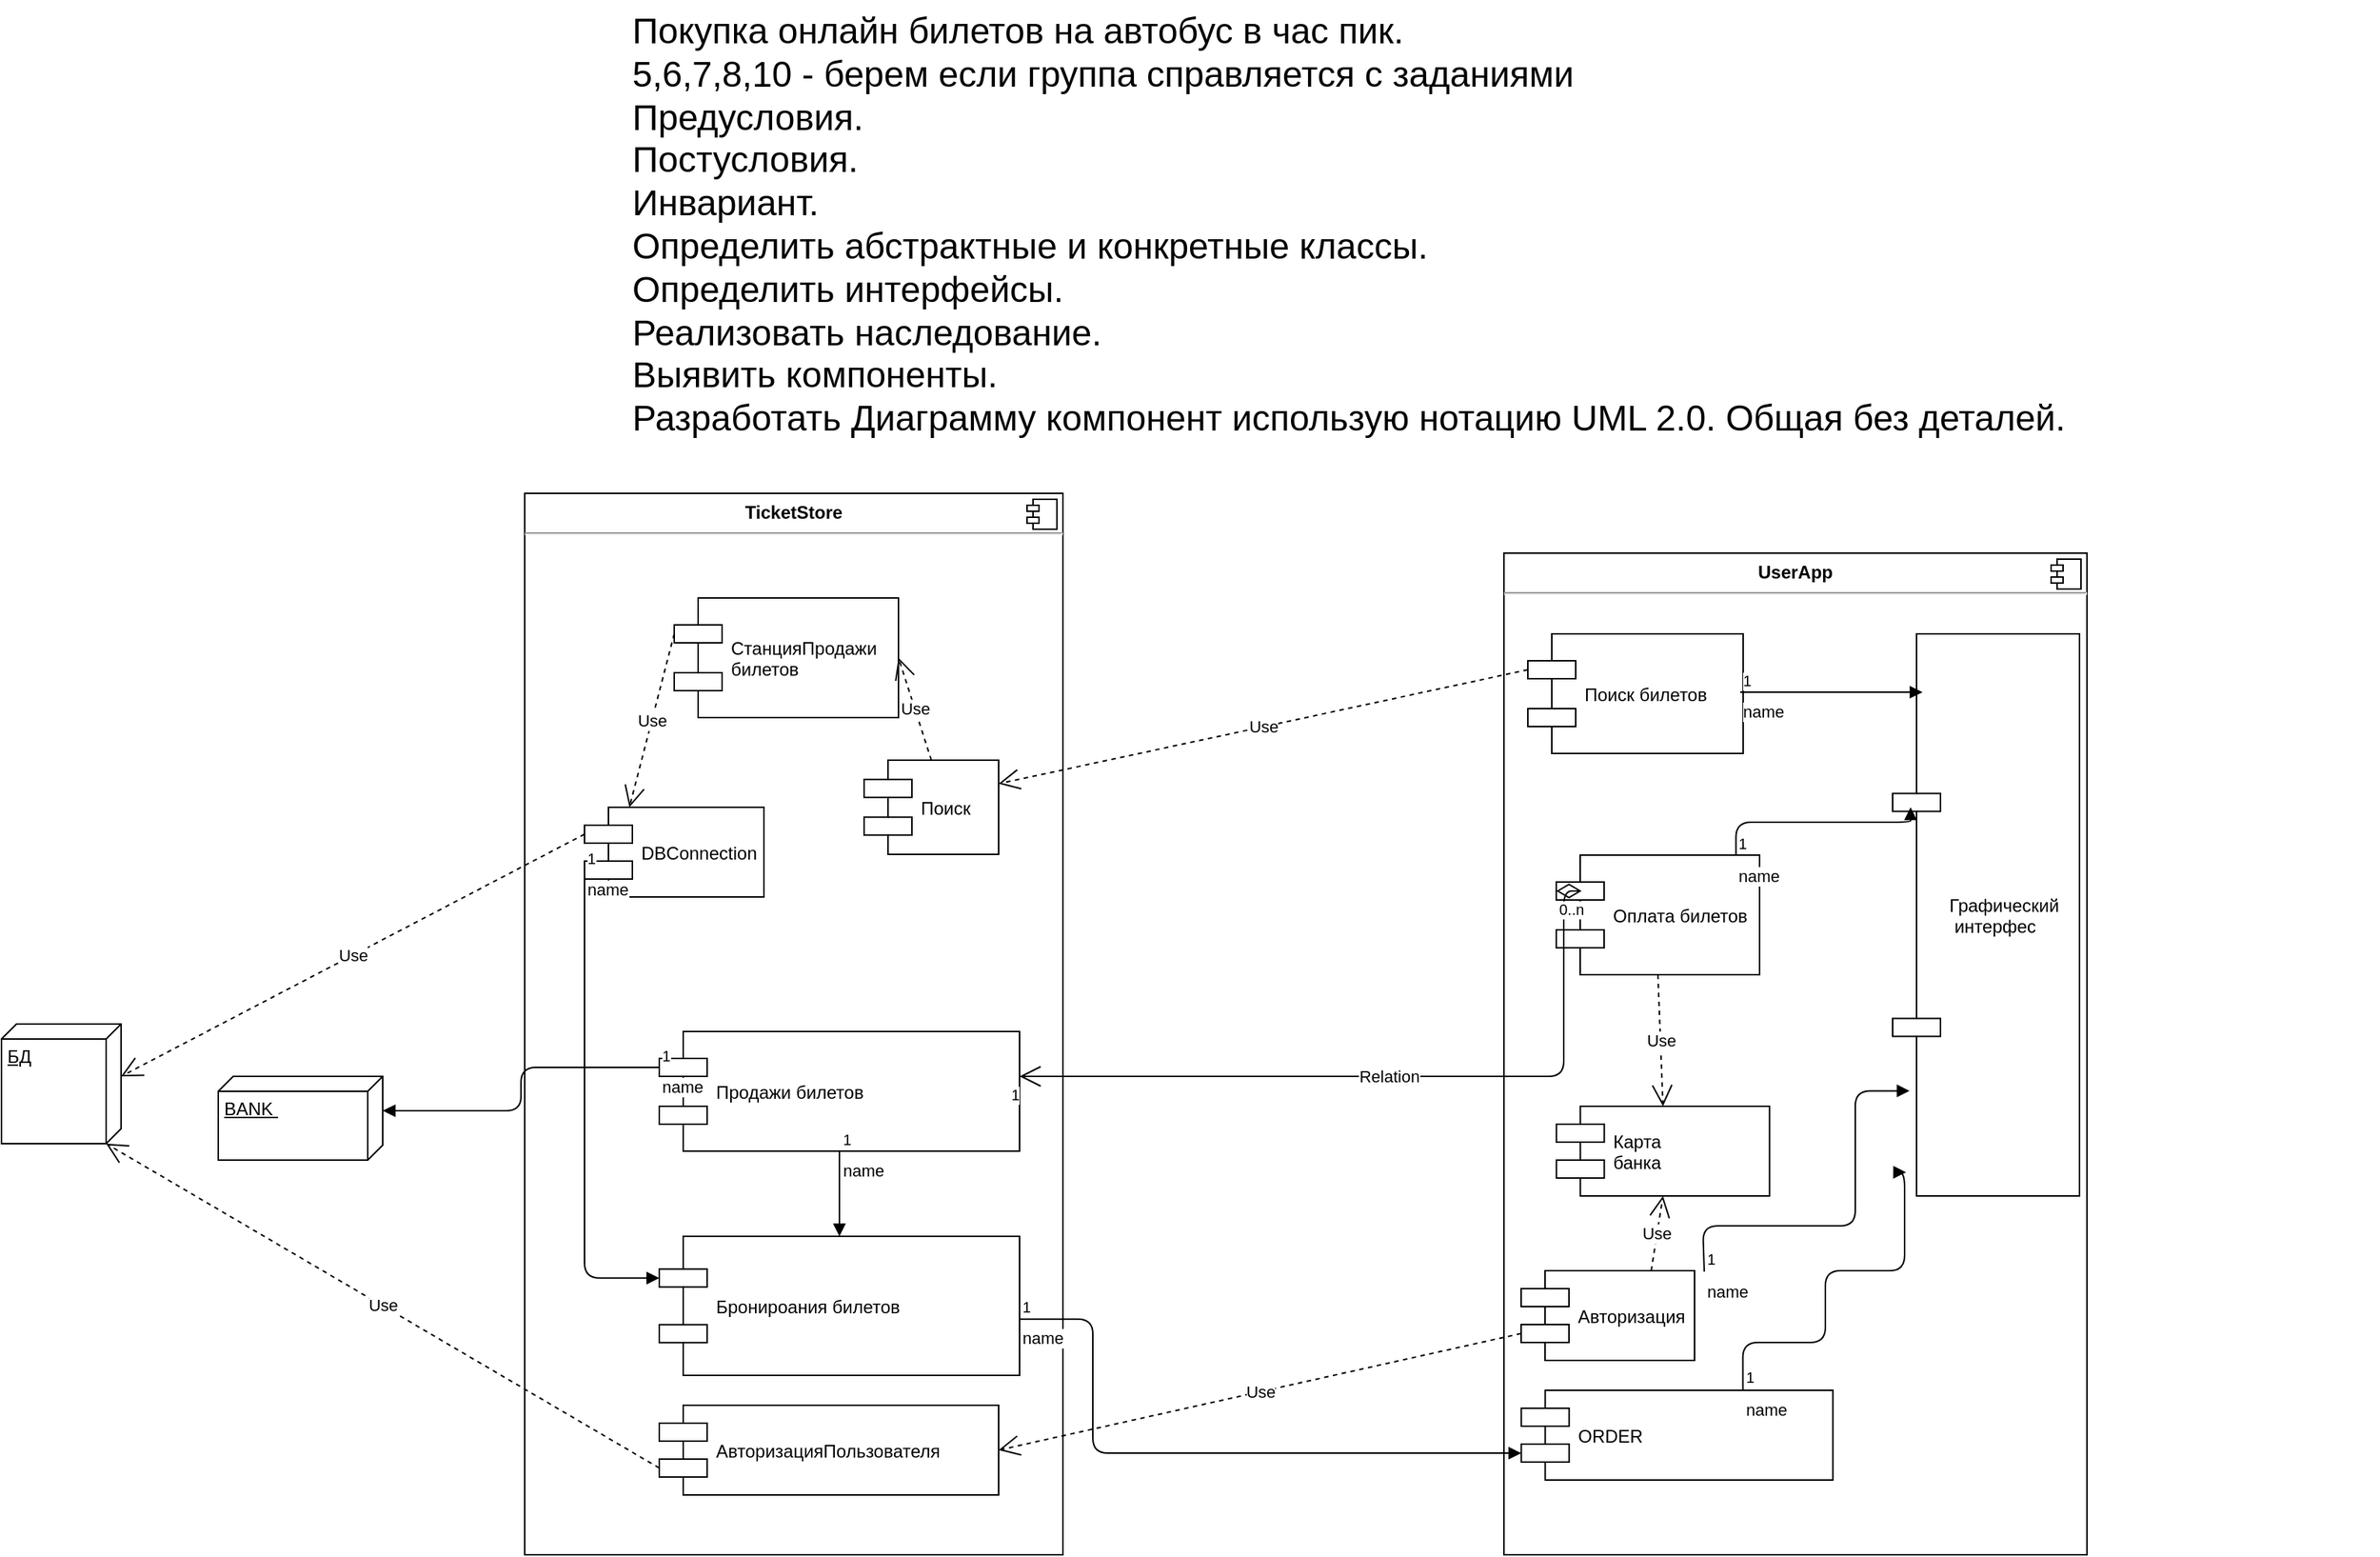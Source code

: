 <mxfile version="12.1.3" type="device" pages="1"><diagram name="Page-1" id="b5b7bab2-c9e2-2cf4-8b2a-24fd1a2a6d21"><mxGraphModel dx="2240" dy="807" grid="1" gridSize="10" guides="1" tooltips="1" connect="1" arrows="1" fold="1" page="1" pageScale="1" pageWidth="827" pageHeight="1169" background="#ffffff" math="0" shadow="0"><root><mxCell id="0"/><mxCell id="1" parent="0"/><mxCell id="lp11g8tH17bfqcsoZ9mv-1" value="&lt;div&gt;&lt;span style=&quot;font-size: 24px&quot;&gt;Покупка онлайн билетов на автобус в час пик.&lt;/span&gt;&lt;/div&gt;&lt;div&gt;&lt;span style=&quot;font-size: 24px&quot;&gt;5,6,7,8,10 - берем если группа справляется с заданиями&lt;/span&gt;&lt;/div&gt;&lt;div&gt;&lt;span style=&quot;font-size: 24px&quot;&gt;Предусловия.&lt;/span&gt;&lt;/div&gt;&lt;div&gt;&lt;span style=&quot;font-size: 24px&quot;&gt;Постусловия.&lt;/span&gt;&lt;/div&gt;&lt;div&gt;&lt;span style=&quot;font-size: 24px&quot;&gt;Инвариант.&lt;/span&gt;&lt;/div&gt;&lt;div&gt;&lt;span style=&quot;font-size: 24px&quot;&gt;Определить абстрактные и конкретные классы.&lt;/span&gt;&lt;/div&gt;&lt;div&gt;&lt;span style=&quot;font-size: 24px&quot;&gt;Определить интерфейсы.&lt;/span&gt;&lt;/div&gt;&lt;div&gt;&lt;span style=&quot;font-size: 24px&quot;&gt;Реализовать наследование.&lt;/span&gt;&lt;/div&gt;&lt;div&gt;&lt;span style=&quot;font-size: 24px&quot;&gt;Выявить компоненты.&lt;/span&gt;&lt;/div&gt;&lt;div&gt;&lt;span style=&quot;font-size: 24px&quot;&gt;Разработать Диаграмму компонент использую нотацию UML 2.0. Общая без деталей.&lt;/span&gt;&lt;/div&gt;&lt;div&gt;&lt;br&gt;&lt;/div&gt;" style="text;html=1;" vertex="1" parent="1"><mxGeometry x="10" y="30" width="1170" height="160" as="geometry"/></mxCell><mxCell id="lp11g8tH17bfqcsoZ9mv-28" value="&lt;p style=&quot;margin: 0px ; margin-top: 6px ; text-align: center&quot;&gt;&lt;b&gt;TicketStore&lt;/b&gt;&lt;/p&gt;&lt;hr&gt;&lt;p style=&quot;margin: 0px ; margin-left: 8px&quot;&gt;&lt;br&gt;&lt;/p&gt;" style="align=left;overflow=fill;html=1;" vertex="1" parent="1"><mxGeometry x="-60" y="360" width="360" height="710" as="geometry"/></mxCell><mxCell id="lp11g8tH17bfqcsoZ9mv-29" value="" style="shape=component;jettyWidth=8;jettyHeight=4;" vertex="1" parent="lp11g8tH17bfqcsoZ9mv-28"><mxGeometry x="1" width="20" height="20" relative="1" as="geometry"><mxPoint x="-24" y="4" as="offset"/></mxGeometry></mxCell><mxCell id="lp11g8tH17bfqcsoZ9mv-32" value="СтанцияПродажи&#10;билетов" style="shape=component;align=left;spacingLeft=36;" vertex="1" parent="lp11g8tH17bfqcsoZ9mv-28"><mxGeometry x="100" y="70" width="150" height="80" as="geometry"/></mxCell><mxCell id="lp11g8tH17bfqcsoZ9mv-33" value="Продажи билетов" style="shape=component;align=left;spacingLeft=36;" vertex="1" parent="lp11g8tH17bfqcsoZ9mv-28"><mxGeometry x="90" y="360" width="241" height="80" as="geometry"/></mxCell><mxCell id="lp11g8tH17bfqcsoZ9mv-34" value="Бронироания билетов" style="shape=component;align=left;spacingLeft=36;" vertex="1" parent="lp11g8tH17bfqcsoZ9mv-28"><mxGeometry x="90" y="497" width="241" height="93" as="geometry"/></mxCell><mxCell id="lp11g8tH17bfqcsoZ9mv-50" value="name" style="endArrow=block;endFill=1;html=1;edgeStyle=orthogonalEdgeStyle;align=left;verticalAlign=top;exitX=0.5;exitY=1;exitDx=0;exitDy=0;entryX=0.5;entryY=0;entryDx=0;entryDy=0;" edge="1" parent="lp11g8tH17bfqcsoZ9mv-28" source="lp11g8tH17bfqcsoZ9mv-33" target="lp11g8tH17bfqcsoZ9mv-34"><mxGeometry x="-1" relative="1" as="geometry"><mxPoint x="201.6" y="468.6" as="sourcePoint"/><mxPoint x="403.2" y="468.6" as="targetPoint"/></mxGeometry></mxCell><mxCell id="lp11g8tH17bfqcsoZ9mv-51" value="1" style="resizable=0;html=1;align=left;verticalAlign=bottom;labelBackgroundColor=#ffffff;fontSize=10;" connectable="0" vertex="1" parent="lp11g8tH17bfqcsoZ9mv-50"><mxGeometry x="-1" relative="1" as="geometry"/></mxCell><mxCell id="lp11g8tH17bfqcsoZ9mv-53" value="АвторизацияПользователя" style="shape=component;align=left;spacingLeft=36;" vertex="1" parent="lp11g8tH17bfqcsoZ9mv-28"><mxGeometry x="90" y="610" width="227" height="60" as="geometry"/></mxCell><mxCell id="lp11g8tH17bfqcsoZ9mv-66" value="DBConnection" style="shape=component;align=left;spacingLeft=36;" vertex="1" parent="lp11g8tH17bfqcsoZ9mv-28"><mxGeometry x="40" y="210" width="120" height="60" as="geometry"/></mxCell><mxCell id="lp11g8tH17bfqcsoZ9mv-65" value="Use" style="endArrow=open;endSize=12;dashed=1;html=1;exitX=0;exitY=0.3;exitDx=0;exitDy=0;entryX=0.25;entryY=0;entryDx=0;entryDy=0;" edge="1" parent="lp11g8tH17bfqcsoZ9mv-28" source="lp11g8tH17bfqcsoZ9mv-32" target="lp11g8tH17bfqcsoZ9mv-66"><mxGeometry width="160" relative="1" as="geometry"><mxPoint x="-40" y="60" as="sourcePoint"/><mxPoint x="-70" y="190" as="targetPoint"/></mxGeometry></mxCell><mxCell id="lp11g8tH17bfqcsoZ9mv-68" value="name" style="endArrow=block;endFill=1;html=1;edgeStyle=orthogonalEdgeStyle;align=left;verticalAlign=top;entryX=0;entryY=0.3;entryDx=0;entryDy=0;exitX=0;exitY=0.7;exitDx=0;exitDy=0;" edge="1" parent="lp11g8tH17bfqcsoZ9mv-28" source="lp11g8tH17bfqcsoZ9mv-66" target="lp11g8tH17bfqcsoZ9mv-34"><mxGeometry x="-1" relative="1" as="geometry"><mxPoint x="-190" y="460" as="sourcePoint"/><mxPoint x="-30" y="460" as="targetPoint"/><Array as="points"><mxPoint x="40" y="525"/></Array></mxGeometry></mxCell><mxCell id="lp11g8tH17bfqcsoZ9mv-69" value="1" style="resizable=0;html=1;align=left;verticalAlign=bottom;labelBackgroundColor=#ffffff;fontSize=10;" connectable="0" vertex="1" parent="lp11g8tH17bfqcsoZ9mv-68"><mxGeometry x="-1" relative="1" as="geometry"/></mxCell><mxCell id="lp11g8tH17bfqcsoZ9mv-83" value="Поиск" style="shape=component;align=left;spacingLeft=36;" vertex="1" parent="lp11g8tH17bfqcsoZ9mv-28"><mxGeometry x="227" y="178.5" width="90" height="63" as="geometry"/></mxCell><mxCell id="lp11g8tH17bfqcsoZ9mv-84" value="Use" style="endArrow=open;endSize=12;dashed=1;html=1;entryX=1;entryY=0.5;entryDx=0;entryDy=0;exitX=0.5;exitY=0;exitDx=0;exitDy=0;" edge="1" parent="lp11g8tH17bfqcsoZ9mv-28" source="lp11g8tH17bfqcsoZ9mv-83" target="lp11g8tH17bfqcsoZ9mv-32"><mxGeometry width="160" relative="1" as="geometry"><mxPoint x="400" y="70" as="sourcePoint"/><mxPoint x="560" y="70" as="targetPoint"/></mxGeometry></mxCell><mxCell id="lp11g8tH17bfqcsoZ9mv-30" value="&lt;p style=&quot;margin: 0px ; margin-top: 6px ; text-align: center&quot;&gt;&lt;b&gt;UserApp&lt;/b&gt;&lt;/p&gt;&lt;hr&gt;&lt;p style=&quot;margin: 0px ; margin-left: 8px&quot;&gt;&lt;br&gt;&lt;/p&gt;" style="align=left;overflow=fill;html=1;" vertex="1" parent="1"><mxGeometry x="595" y="400" width="390" height="670" as="geometry"/></mxCell><mxCell id="lp11g8tH17bfqcsoZ9mv-31" value="" style="shape=component;jettyWidth=8;jettyHeight=4;" vertex="1" parent="lp11g8tH17bfqcsoZ9mv-30"><mxGeometry x="1" width="20" height="20" relative="1" as="geometry"><mxPoint x="-24" y="4" as="offset"/></mxGeometry></mxCell><mxCell id="lp11g8tH17bfqcsoZ9mv-35" value="Оплата билетов" style="shape=component;align=left;spacingLeft=36;" vertex="1" parent="lp11g8tH17bfqcsoZ9mv-30"><mxGeometry x="35" y="202" width="136" height="80" as="geometry"/></mxCell><mxCell id="lp11g8tH17bfqcsoZ9mv-36" value="Поиск билетов" style="shape=component;align=left;spacingLeft=36;" vertex="1" parent="lp11g8tH17bfqcsoZ9mv-30"><mxGeometry x="16" y="54" width="144" height="80" as="geometry"/></mxCell><mxCell id="lp11g8tH17bfqcsoZ9mv-52" value="Авторизация" style="shape=component;align=left;spacingLeft=36;" vertex="1" parent="lp11g8tH17bfqcsoZ9mv-30"><mxGeometry x="11.5" y="480" width="116" height="60" as="geometry"/></mxCell><mxCell id="lp11g8tH17bfqcsoZ9mv-57" value="ORDER" style="shape=component;align=left;spacingLeft=36;" vertex="1" parent="lp11g8tH17bfqcsoZ9mv-30"><mxGeometry x="11.621" y="560" width="208.448" height="60" as="geometry"/></mxCell><mxCell id="lp11g8tH17bfqcsoZ9mv-60" value="Карта&#10;банка" style="shape=component;align=left;spacingLeft=36;" vertex="1" parent="lp11g8tH17bfqcsoZ9mv-30"><mxGeometry x="35.121" y="370" width="142.552" height="60" as="geometry"/></mxCell><mxCell id="lp11g8tH17bfqcsoZ9mv-61" value="Use" style="endArrow=open;endSize=12;dashed=1;html=1;exitX=0.75;exitY=0;exitDx=0;exitDy=0;entryX=0.5;entryY=1;entryDx=0;entryDy=0;" edge="1" parent="lp11g8tH17bfqcsoZ9mv-30" source="lp11g8tH17bfqcsoZ9mv-52" target="lp11g8tH17bfqcsoZ9mv-60"><mxGeometry width="160" relative="1" as="geometry"><mxPoint x="201.724" y="610" as="sourcePoint"/><mxPoint x="95" y="440" as="targetPoint"/></mxGeometry></mxCell><mxCell id="lp11g8tH17bfqcsoZ9mv-63" value="Use" style="endArrow=open;endSize=12;dashed=1;html=1;exitX=0.5;exitY=1;exitDx=0;exitDy=0;entryX=0.5;entryY=0;entryDx=0;entryDy=0;" edge="1" parent="lp11g8tH17bfqcsoZ9mv-30" source="lp11g8tH17bfqcsoZ9mv-35" target="lp11g8tH17bfqcsoZ9mv-60"><mxGeometry width="160" relative="1" as="geometry"><mxPoint x="221.5" y="387.5" as="sourcePoint"/><mxPoint x="300.121" y="392.5" as="targetPoint"/></mxGeometry></mxCell><mxCell id="lp11g8tH17bfqcsoZ9mv-74" value="Графический&#10; интерфес" style="shape=component;align=left;spacingLeft=36;" vertex="1" parent="lp11g8tH17bfqcsoZ9mv-30"><mxGeometry x="260" y="54" width="125" height="376" as="geometry"/></mxCell><mxCell id="lp11g8tH17bfqcsoZ9mv-75" value="name" style="endArrow=block;endFill=1;html=1;edgeStyle=orthogonalEdgeStyle;align=left;verticalAlign=top;" edge="1" parent="lp11g8tH17bfqcsoZ9mv-30"><mxGeometry x="-1" relative="1" as="geometry"><mxPoint x="158" y="93" as="sourcePoint"/><mxPoint x="280" y="93" as="targetPoint"/></mxGeometry></mxCell><mxCell id="lp11g8tH17bfqcsoZ9mv-76" value="1" style="resizable=0;html=1;align=left;verticalAlign=bottom;labelBackgroundColor=#ffffff;fontSize=10;" connectable="0" vertex="1" parent="lp11g8tH17bfqcsoZ9mv-75"><mxGeometry x="-1" relative="1" as="geometry"/></mxCell><mxCell id="lp11g8tH17bfqcsoZ9mv-77" value="name" style="endArrow=block;endFill=1;html=1;edgeStyle=orthogonalEdgeStyle;align=left;verticalAlign=top;exitX=0.884;exitY=0.007;exitDx=0;exitDy=0;exitPerimeter=0;" edge="1" parent="lp11g8tH17bfqcsoZ9mv-30" source="lp11g8tH17bfqcsoZ9mv-35"><mxGeometry x="-1" relative="1" as="geometry"><mxPoint x="168" y="103" as="sourcePoint"/><mxPoint x="272" y="170" as="targetPoint"/><Array as="points"><mxPoint x="155" y="180"/><mxPoint x="272" y="180"/></Array></mxGeometry></mxCell><mxCell id="lp11g8tH17bfqcsoZ9mv-78" value="1" style="resizable=0;html=1;align=left;verticalAlign=bottom;labelBackgroundColor=#ffffff;fontSize=10;" connectable="0" vertex="1" parent="lp11g8tH17bfqcsoZ9mv-77"><mxGeometry x="-1" relative="1" as="geometry"/></mxCell><mxCell id="lp11g8tH17bfqcsoZ9mv-79" value="name" style="endArrow=block;endFill=1;html=1;edgeStyle=orthogonalEdgeStyle;align=left;verticalAlign=top;exitX=1.056;exitY=0.01;exitDx=0;exitDy=0;exitPerimeter=0;entryX=0.091;entryY=0.813;entryDx=0;entryDy=0;entryPerimeter=0;" edge="1" parent="lp11g8tH17bfqcsoZ9mv-30" source="lp11g8tH17bfqcsoZ9mv-52" target="lp11g8tH17bfqcsoZ9mv-74"><mxGeometry x="-1" relative="1" as="geometry"><mxPoint x="183" y="73" as="sourcePoint"/><mxPoint x="305" y="73" as="targetPoint"/><Array as="points"><mxPoint x="133" y="450"/><mxPoint x="235" y="450"/><mxPoint x="235" y="360"/></Array></mxGeometry></mxCell><mxCell id="lp11g8tH17bfqcsoZ9mv-80" value="1" style="resizable=0;html=1;align=left;verticalAlign=bottom;labelBackgroundColor=#ffffff;fontSize=10;" connectable="0" vertex="1" parent="lp11g8tH17bfqcsoZ9mv-79"><mxGeometry x="-1" relative="1" as="geometry"/></mxCell><mxCell id="lp11g8tH17bfqcsoZ9mv-81" value="name" style="endArrow=block;endFill=1;html=1;edgeStyle=orthogonalEdgeStyle;align=left;verticalAlign=top;exitX=1.056;exitY=0.01;exitDx=0;exitDy=0;exitPerimeter=0;entryX=0.072;entryY=0.958;entryDx=0;entryDy=0;entryPerimeter=0;" edge="1" parent="lp11g8tH17bfqcsoZ9mv-30" target="lp11g8tH17bfqcsoZ9mv-74"><mxGeometry x="-1" relative="1" as="geometry"><mxPoint x="159.833" y="559.833" as="sourcePoint"/><mxPoint x="298.167" y="438.167" as="targetPoint"/><Array as="points"><mxPoint x="160" y="528"/><mxPoint x="215" y="528"/><mxPoint x="215" y="480"/><mxPoint x="268" y="480"/></Array></mxGeometry></mxCell><mxCell id="lp11g8tH17bfqcsoZ9mv-82" value="1" style="resizable=0;html=1;align=left;verticalAlign=bottom;labelBackgroundColor=#ffffff;fontSize=10;" connectable="0" vertex="1" parent="lp11g8tH17bfqcsoZ9mv-81"><mxGeometry x="-1" relative="1" as="geometry"/></mxCell><mxCell id="lp11g8tH17bfqcsoZ9mv-40" value="Relation" style="endArrow=open;html=1;endSize=12;startArrow=diamondThin;startSize=14;startFill=0;edgeStyle=orthogonalEdgeStyle;exitX=0;exitY=0.3;exitDx=0;exitDy=0;" edge="1" parent="1" source="lp11g8tH17bfqcsoZ9mv-35" target="lp11g8tH17bfqcsoZ9mv-33"><mxGeometry relative="1" as="geometry"><mxPoint x="651" y="760" as="sourcePoint"/><mxPoint x="380" y="780" as="targetPoint"/><Array as="points"><mxPoint x="635" y="750"/></Array></mxGeometry></mxCell><mxCell id="lp11g8tH17bfqcsoZ9mv-41" value="0..n" style="resizable=0;html=1;align=left;verticalAlign=top;labelBackgroundColor=#ffffff;fontSize=10;" connectable="0" vertex="1" parent="lp11g8tH17bfqcsoZ9mv-40"><mxGeometry x="-1" relative="1" as="geometry"/></mxCell><mxCell id="lp11g8tH17bfqcsoZ9mv-42" value="1" style="resizable=0;html=1;align=right;verticalAlign=top;labelBackgroundColor=#ffffff;fontSize=10;" connectable="0" vertex="1" parent="lp11g8tH17bfqcsoZ9mv-40"><mxGeometry x="1" relative="1" as="geometry"/></mxCell><mxCell id="lp11g8tH17bfqcsoZ9mv-43" value="Use" style="endArrow=open;endSize=12;dashed=1;html=1;exitX=0;exitY=0.3;exitDx=0;exitDy=0;entryX=1;entryY=0.25;entryDx=0;entryDy=0;" edge="1" parent="1" source="lp11g8tH17bfqcsoZ9mv-36" target="lp11g8tH17bfqcsoZ9mv-83"><mxGeometry width="160" relative="1" as="geometry"><mxPoint x="500" y="420" as="sourcePoint"/><mxPoint x="660" y="420" as="targetPoint"/></mxGeometry></mxCell><mxCell id="lp11g8tH17bfqcsoZ9mv-56" value="Use" style="endArrow=open;endSize=12;dashed=1;html=1;exitX=0;exitY=0.7;exitDx=0;exitDy=0;entryX=1;entryY=0.5;entryDx=0;entryDy=0;" edge="1" parent="1" source="lp11g8tH17bfqcsoZ9mv-52" target="lp11g8tH17bfqcsoZ9mv-53"><mxGeometry width="160" relative="1" as="geometry"><mxPoint x="642" y="999.88" as="sourcePoint"/><mxPoint x="320" y="1011.282" as="targetPoint"/></mxGeometry></mxCell><mxCell id="lp11g8tH17bfqcsoZ9mv-58" value="name" style="endArrow=block;endFill=1;html=1;edgeStyle=orthogonalEdgeStyle;align=left;verticalAlign=top;entryX=0;entryY=0.7;entryDx=0;entryDy=0;exitX=1.001;exitY=0.596;exitDx=0;exitDy=0;exitPerimeter=0;" edge="1" parent="1" source="lp11g8tH17bfqcsoZ9mv-34" target="lp11g8tH17bfqcsoZ9mv-57"><mxGeometry x="-1" relative="1" as="geometry"><mxPoint x="300" y="920" as="sourcePoint"/><mxPoint x="460" y="920" as="targetPoint"/><Array as="points"><mxPoint x="320" y="912"/></Array></mxGeometry></mxCell><mxCell id="lp11g8tH17bfqcsoZ9mv-59" value="1" style="resizable=0;html=1;align=left;verticalAlign=bottom;labelBackgroundColor=#ffffff;fontSize=10;" connectable="0" vertex="1" parent="lp11g8tH17bfqcsoZ9mv-58"><mxGeometry x="-1" relative="1" as="geometry"/></mxCell><mxCell id="lp11g8tH17bfqcsoZ9mv-64" value="БД" style="verticalAlign=top;align=left;spacingTop=8;spacingLeft=2;spacingRight=12;shape=cube;size=10;direction=south;fontStyle=4;html=1;" vertex="1" parent="1"><mxGeometry x="-410" y="715" width="80" height="80" as="geometry"/></mxCell><mxCell id="lp11g8tH17bfqcsoZ9mv-67" value="Use" style="endArrow=open;endSize=12;dashed=1;html=1;exitX=0;exitY=0.3;exitDx=0;exitDy=0;entryX=0;entryY=0;entryDx=35;entryDy=0;entryPerimeter=0;" edge="1" parent="1" source="lp11g8tH17bfqcsoZ9mv-66" target="lp11g8tH17bfqcsoZ9mv-64"><mxGeometry width="160" relative="1" as="geometry"><mxPoint x="-110" y="517.9" as="sourcePoint"/><mxPoint x="-130" y="640" as="targetPoint"/></mxGeometry></mxCell><mxCell id="lp11g8tH17bfqcsoZ9mv-70" value="Use" style="endArrow=open;endSize=12;dashed=1;html=1;exitX=0;exitY=0.7;exitDx=0;exitDy=0;entryX=0;entryY=0;entryDx=80;entryDy=10;entryPerimeter=0;" edge="1" parent="1" source="lp11g8tH17bfqcsoZ9mv-53" target="lp11g8tH17bfqcsoZ9mv-64"><mxGeometry width="160" relative="1" as="geometry"><mxPoint x="-250" y="950" as="sourcePoint"/><mxPoint x="-100" y="950" as="targetPoint"/></mxGeometry></mxCell><mxCell id="lp11g8tH17bfqcsoZ9mv-71" value="BANK&amp;nbsp;" style="verticalAlign=top;align=left;spacingTop=8;spacingLeft=2;spacingRight=12;shape=cube;size=10;direction=south;fontStyle=4;html=1;" vertex="1" parent="1"><mxGeometry x="-265" y="750" width="110" height="56" as="geometry"/></mxCell><mxCell id="lp11g8tH17bfqcsoZ9mv-72" value="name" style="endArrow=block;endFill=1;html=1;edgeStyle=orthogonalEdgeStyle;align=left;verticalAlign=top;exitX=0;exitY=0.3;exitDx=0;exitDy=0;entryX=0;entryY=0;entryDx=23.0;entryDy=0;entryPerimeter=0;" edge="1" parent="1" source="lp11g8tH17bfqcsoZ9mv-33" target="lp11g8tH17bfqcsoZ9mv-71"><mxGeometry x="-1" relative="1" as="geometry"><mxPoint x="-290" y="900" as="sourcePoint"/><mxPoint x="-370" y="910" as="targetPoint"/></mxGeometry></mxCell><mxCell id="lp11g8tH17bfqcsoZ9mv-73" value="1" style="resizable=0;html=1;align=left;verticalAlign=bottom;labelBackgroundColor=#ffffff;fontSize=10;" connectable="0" vertex="1" parent="lp11g8tH17bfqcsoZ9mv-72"><mxGeometry x="-1" relative="1" as="geometry"/></mxCell></root></mxGraphModel></diagram></mxfile>
